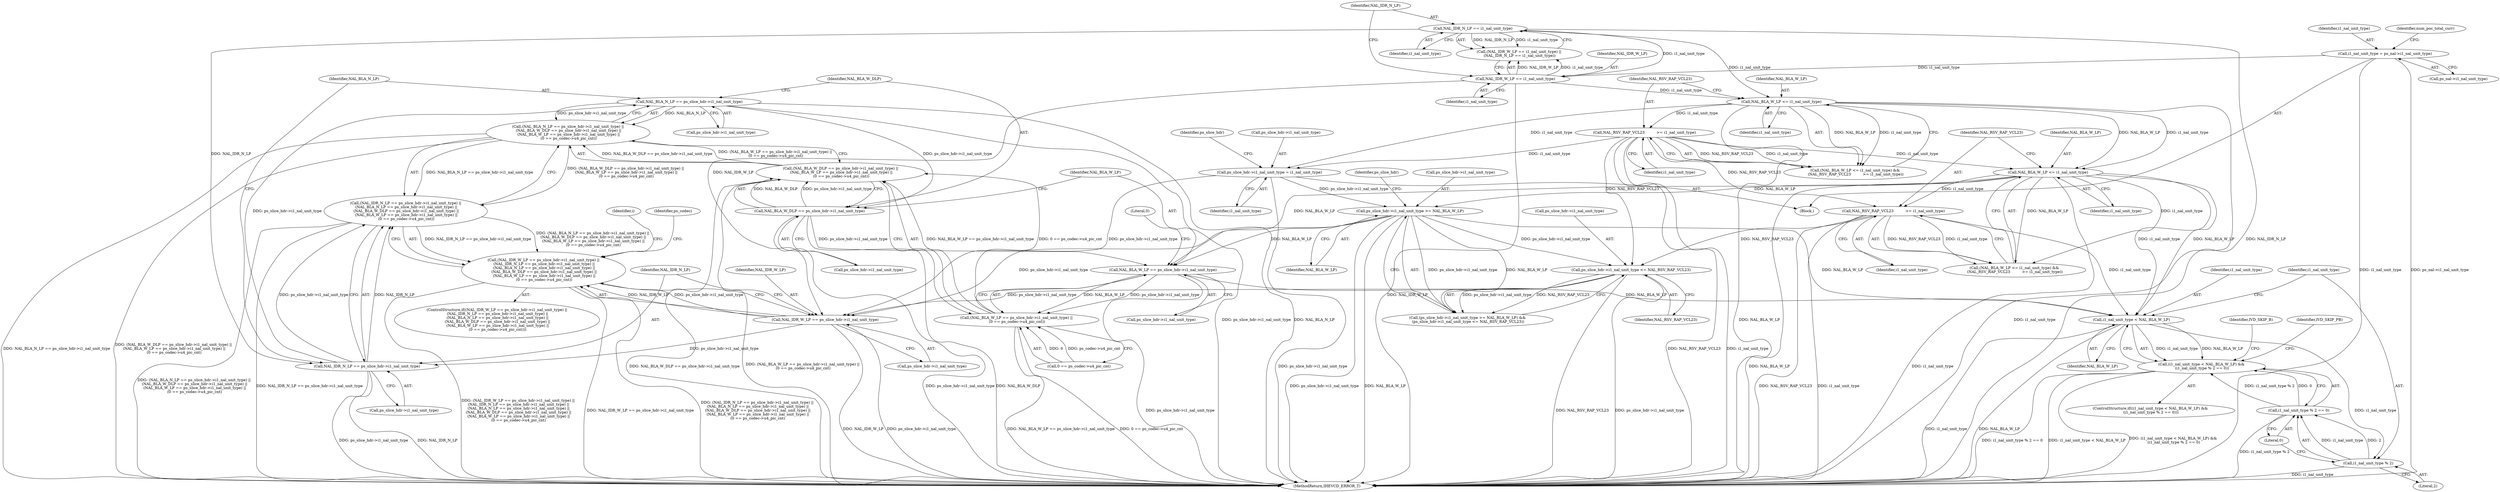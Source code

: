digraph "0_Android_a1424724a00d62ac5efa0e27953eed66850d662f@pointer" {
"1002042" [label="(Call,NAL_BLA_N_LP == ps_slice_hdr->i1_nal_unit_type)"];
"1002036" [label="(Call,NAL_IDR_N_LP == ps_slice_hdr->i1_nal_unit_type)"];
"1000187" [label="(Call,NAL_IDR_N_LP == i1_nal_unit_type)"];
"1000184" [label="(Call,NAL_IDR_W_LP == i1_nal_unit_type)"];
"1000163" [label="(Call,i1_nal_unit_type = ps_nal->i1_nal_unit_type)"];
"1002030" [label="(Call,NAL_IDR_W_LP == ps_slice_hdr->i1_nal_unit_type)"];
"1000603" [label="(Call,ps_slice_hdr->i1_nal_unit_type >= NAL_BLA_W_LP)"];
"1000472" [label="(Call,ps_slice_hdr->i1_nal_unit_type = i1_nal_unit_type)"];
"1000197" [label="(Call,NAL_BLA_W_LP <= i1_nal_unit_type)"];
"1000200" [label="(Call,NAL_RSV_RAP_VCL23          >= i1_nal_unit_type)"];
"1000494" [label="(Call,NAL_BLA_W_LP <= i1_nal_unit_type)"];
"1000608" [label="(Call,ps_slice_hdr->i1_nal_unit_type <= NAL_RSV_RAP_VCL23)"];
"1000497" [label="(Call,NAL_RSV_RAP_VCL23          >= i1_nal_unit_type)"];
"1002041" [label="(Call,(NAL_BLA_N_LP == ps_slice_hdr->i1_nal_unit_type) ||\n (NAL_BLA_W_DLP == ps_slice_hdr->i1_nal_unit_type) ||\n (NAL_BLA_W_LP == ps_slice_hdr->i1_nal_unit_type) ||\n (0 == ps_codec->u4_pic_cnt))"];
"1002035" [label="(Call,(NAL_IDR_N_LP == ps_slice_hdr->i1_nal_unit_type) ||\n (NAL_BLA_N_LP == ps_slice_hdr->i1_nal_unit_type) ||\n (NAL_BLA_W_DLP == ps_slice_hdr->i1_nal_unit_type) ||\n (NAL_BLA_W_LP == ps_slice_hdr->i1_nal_unit_type) ||\n (0 == ps_codec->u4_pic_cnt))"];
"1002029" [label="(Call,(NAL_IDR_W_LP == ps_slice_hdr->i1_nal_unit_type) ||\n (NAL_IDR_N_LP == ps_slice_hdr->i1_nal_unit_type) ||\n (NAL_BLA_N_LP == ps_slice_hdr->i1_nal_unit_type) ||\n (NAL_BLA_W_DLP == ps_slice_hdr->i1_nal_unit_type) ||\n (NAL_BLA_W_LP == ps_slice_hdr->i1_nal_unit_type) ||\n (0 == ps_codec->u4_pic_cnt))"];
"1002048" [label="(Call,NAL_BLA_W_DLP == ps_slice_hdr->i1_nal_unit_type)"];
"1002047" [label="(Call,(NAL_BLA_W_DLP == ps_slice_hdr->i1_nal_unit_type) ||\n (NAL_BLA_W_LP == ps_slice_hdr->i1_nal_unit_type) ||\n (0 == ps_codec->u4_pic_cnt))"];
"1002054" [label="(Call,NAL_BLA_W_LP == ps_slice_hdr->i1_nal_unit_type)"];
"1002053" [label="(Call,(NAL_BLA_W_LP == ps_slice_hdr->i1_nal_unit_type) ||\n (0 == ps_codec->u4_pic_cnt))"];
"1002572" [label="(Call,i1_nal_unit_type < NAL_BLA_W_LP)"];
"1002571" [label="(Call,(i1_nal_unit_type < NAL_BLA_W_LP) &&\n (i1_nal_unit_type % 2 == 0))"];
"1002576" [label="(Call,i1_nal_unit_type % 2)"];
"1002575" [label="(Call,i1_nal_unit_type % 2 == 0)"];
"1000602" [label="(Call,(ps_slice_hdr->i1_nal_unit_type >= NAL_BLA_W_LP) &&\n (ps_slice_hdr->i1_nal_unit_type <= NAL_RSV_RAP_VCL23))"];
"1000183" [label="(Call,(NAL_IDR_W_LP == i1_nal_unit_type) ||\n (NAL_IDR_N_LP == i1_nal_unit_type))"];
"1000198" [label="(Identifier,NAL_BLA_W_LP)"];
"1000185" [label="(Identifier,NAL_IDR_W_LP)"];
"1000163" [label="(Call,i1_nal_unit_type = ps_nal->i1_nal_unit_type)"];
"1000199" [label="(Identifier,i1_nal_unit_type)"];
"1000187" [label="(Call,NAL_IDR_N_LP == i1_nal_unit_type)"];
"1000604" [label="(Call,ps_slice_hdr->i1_nal_unit_type)"];
"1002571" [label="(Call,(i1_nal_unit_type < NAL_BLA_W_LP) &&\n (i1_nal_unit_type % 2 == 0))"];
"1002577" [label="(Identifier,i1_nal_unit_type)"];
"1000498" [label="(Identifier,NAL_RSV_RAP_VCL23)"];
"1002583" [label="(Identifier,IVD_SKIP_B)"];
"1002035" [label="(Call,(NAL_IDR_N_LP == ps_slice_hdr->i1_nal_unit_type) ||\n (NAL_BLA_N_LP == ps_slice_hdr->i1_nal_unit_type) ||\n (NAL_BLA_W_DLP == ps_slice_hdr->i1_nal_unit_type) ||\n (NAL_BLA_W_LP == ps_slice_hdr->i1_nal_unit_type) ||\n (0 == ps_codec->u4_pic_cnt))"];
"1000610" [label="(Identifier,ps_slice_hdr)"];
"1002043" [label="(Identifier,NAL_BLA_N_LP)"];
"1002576" [label="(Call,i1_nal_unit_type % 2)"];
"1000200" [label="(Call,NAL_RSV_RAP_VCL23          >= i1_nal_unit_type)"];
"1002060" [label="(Literal,0)"];
"1002606" [label="(MethodReturn,IHEVCD_ERROR_T)"];
"1000499" [label="(Identifier,i1_nal_unit_type)"];
"1002041" [label="(Call,(NAL_BLA_N_LP == ps_slice_hdr->i1_nal_unit_type) ||\n (NAL_BLA_W_DLP == ps_slice_hdr->i1_nal_unit_type) ||\n (NAL_BLA_W_LP == ps_slice_hdr->i1_nal_unit_type) ||\n (0 == ps_codec->u4_pic_cnt))"];
"1002042" [label="(Call,NAL_BLA_N_LP == ps_slice_hdr->i1_nal_unit_type)"];
"1000197" [label="(Call,NAL_BLA_W_LP <= i1_nal_unit_type)"];
"1002055" [label="(Identifier,NAL_BLA_W_LP)"];
"1002575" [label="(Call,i1_nal_unit_type % 2 == 0)"];
"1002592" [label="(Identifier,IVD_SKIP_PB)"];
"1002054" [label="(Call,NAL_BLA_W_LP == ps_slice_hdr->i1_nal_unit_type)"];
"1000495" [label="(Identifier,NAL_BLA_W_LP)"];
"1002197" [label="(Identifier,ps_codec)"];
"1000472" [label="(Call,ps_slice_hdr->i1_nal_unit_type = i1_nal_unit_type)"];
"1000609" [label="(Call,ps_slice_hdr->i1_nal_unit_type)"];
"1002036" [label="(Call,NAL_IDR_N_LP == ps_slice_hdr->i1_nal_unit_type)"];
"1002578" [label="(Literal,2)"];
"1002048" [label="(Call,NAL_BLA_W_DLP == ps_slice_hdr->i1_nal_unit_type)"];
"1000494" [label="(Call,NAL_BLA_W_LP <= i1_nal_unit_type)"];
"1000603" [label="(Call,ps_slice_hdr->i1_nal_unit_type >= NAL_BLA_W_LP)"];
"1000188" [label="(Identifier,NAL_IDR_N_LP)"];
"1002031" [label="(Identifier,NAL_IDR_W_LP)"];
"1002032" [label="(Call,ps_slice_hdr->i1_nal_unit_type)"];
"1002572" [label="(Call,i1_nal_unit_type < NAL_BLA_W_LP)"];
"1000608" [label="(Call,ps_slice_hdr->i1_nal_unit_type <= NAL_RSV_RAP_VCL23)"];
"1000493" [label="(Call,(NAL_BLA_W_LP <= i1_nal_unit_type) &&\n (NAL_RSV_RAP_VCL23          >= i1_nal_unit_type))"];
"1002047" [label="(Call,(NAL_BLA_W_DLP == ps_slice_hdr->i1_nal_unit_type) ||\n (NAL_BLA_W_LP == ps_slice_hdr->i1_nal_unit_type) ||\n (0 == ps_codec->u4_pic_cnt))"];
"1002028" [label="(ControlStructure,if((NAL_IDR_W_LP == ps_slice_hdr->i1_nal_unit_type) ||\n (NAL_IDR_N_LP == ps_slice_hdr->i1_nal_unit_type) ||\n (NAL_BLA_N_LP == ps_slice_hdr->i1_nal_unit_type) ||\n (NAL_BLA_W_DLP == ps_slice_hdr->i1_nal_unit_type) ||\n (NAL_BLA_W_LP == ps_slice_hdr->i1_nal_unit_type) ||\n (0 == ps_codec->u4_pic_cnt)))"];
"1000165" [label="(Call,ps_nal->i1_nal_unit_type)"];
"1000476" [label="(Identifier,i1_nal_unit_type)"];
"1002050" [label="(Call,ps_slice_hdr->i1_nal_unit_type)"];
"1002030" [label="(Call,NAL_IDR_W_LP == ps_slice_hdr->i1_nal_unit_type)"];
"1002049" [label="(Identifier,NAL_BLA_W_DLP)"];
"1000201" [label="(Identifier,NAL_RSV_RAP_VCL23)"];
"1000202" [label="(Identifier,i1_nal_unit_type)"];
"1002574" [label="(Identifier,NAL_BLA_W_LP)"];
"1000496" [label="(Identifier,i1_nal_unit_type)"];
"1000189" [label="(Identifier,i1_nal_unit_type)"];
"1002573" [label="(Identifier,i1_nal_unit_type)"];
"1002053" [label="(Call,(NAL_BLA_W_LP == ps_slice_hdr->i1_nal_unit_type) ||\n (0 == ps_codec->u4_pic_cnt))"];
"1000607" [label="(Identifier,NAL_BLA_W_LP)"];
"1000497" [label="(Call,NAL_RSV_RAP_VCL23          >= i1_nal_unit_type)"];
"1002579" [label="(Literal,0)"];
"1000612" [label="(Identifier,NAL_RSV_RAP_VCL23)"];
"1000170" [label="(Identifier,num_poc_total_curr)"];
"1002044" [label="(Call,ps_slice_hdr->i1_nal_unit_type)"];
"1000186" [label="(Identifier,i1_nal_unit_type)"];
"1002029" [label="(Call,(NAL_IDR_W_LP == ps_slice_hdr->i1_nal_unit_type) ||\n (NAL_IDR_N_LP == ps_slice_hdr->i1_nal_unit_type) ||\n (NAL_BLA_N_LP == ps_slice_hdr->i1_nal_unit_type) ||\n (NAL_BLA_W_DLP == ps_slice_hdr->i1_nal_unit_type) ||\n (NAL_BLA_W_LP == ps_slice_hdr->i1_nal_unit_type) ||\n (0 == ps_codec->u4_pic_cnt))"];
"1002067" [label="(Identifier,i)"];
"1000164" [label="(Identifier,i1_nal_unit_type)"];
"1002056" [label="(Call,ps_slice_hdr->i1_nal_unit_type)"];
"1002059" [label="(Call,0 == ps_codec->u4_pic_cnt)"];
"1000479" [label="(Identifier,ps_slice_hdr)"];
"1000473" [label="(Call,ps_slice_hdr->i1_nal_unit_type)"];
"1000196" [label="(Call,(NAL_BLA_W_LP <= i1_nal_unit_type) &&\n (NAL_RSV_RAP_VCL23          >= i1_nal_unit_type))"];
"1000132" [label="(Block,)"];
"1002038" [label="(Call,ps_slice_hdr->i1_nal_unit_type)"];
"1002570" [label="(ControlStructure,if((i1_nal_unit_type < NAL_BLA_W_LP) &&\n (i1_nal_unit_type % 2 == 0)))"];
"1002037" [label="(Identifier,NAL_IDR_N_LP)"];
"1000184" [label="(Call,NAL_IDR_W_LP == i1_nal_unit_type)"];
"1002042" -> "1002041"  [label="AST: "];
"1002042" -> "1002044"  [label="CFG: "];
"1002043" -> "1002042"  [label="AST: "];
"1002044" -> "1002042"  [label="AST: "];
"1002049" -> "1002042"  [label="CFG: "];
"1002041" -> "1002042"  [label="CFG: "];
"1002042" -> "1002606"  [label="DDG: ps_slice_hdr->i1_nal_unit_type"];
"1002042" -> "1002606"  [label="DDG: NAL_BLA_N_LP"];
"1002042" -> "1002041"  [label="DDG: NAL_BLA_N_LP"];
"1002042" -> "1002041"  [label="DDG: ps_slice_hdr->i1_nal_unit_type"];
"1002036" -> "1002042"  [label="DDG: ps_slice_hdr->i1_nal_unit_type"];
"1002042" -> "1002048"  [label="DDG: ps_slice_hdr->i1_nal_unit_type"];
"1002036" -> "1002035"  [label="AST: "];
"1002036" -> "1002038"  [label="CFG: "];
"1002037" -> "1002036"  [label="AST: "];
"1002038" -> "1002036"  [label="AST: "];
"1002043" -> "1002036"  [label="CFG: "];
"1002035" -> "1002036"  [label="CFG: "];
"1002036" -> "1002606"  [label="DDG: ps_slice_hdr->i1_nal_unit_type"];
"1002036" -> "1002606"  [label="DDG: NAL_IDR_N_LP"];
"1002036" -> "1002035"  [label="DDG: NAL_IDR_N_LP"];
"1002036" -> "1002035"  [label="DDG: ps_slice_hdr->i1_nal_unit_type"];
"1000187" -> "1002036"  [label="DDG: NAL_IDR_N_LP"];
"1002030" -> "1002036"  [label="DDG: ps_slice_hdr->i1_nal_unit_type"];
"1000187" -> "1000183"  [label="AST: "];
"1000187" -> "1000189"  [label="CFG: "];
"1000188" -> "1000187"  [label="AST: "];
"1000189" -> "1000187"  [label="AST: "];
"1000183" -> "1000187"  [label="CFG: "];
"1000187" -> "1002606"  [label="DDG: NAL_IDR_N_LP"];
"1000187" -> "1000183"  [label="DDG: NAL_IDR_N_LP"];
"1000187" -> "1000183"  [label="DDG: i1_nal_unit_type"];
"1000184" -> "1000187"  [label="DDG: i1_nal_unit_type"];
"1000187" -> "1000197"  [label="DDG: i1_nal_unit_type"];
"1000184" -> "1000183"  [label="AST: "];
"1000184" -> "1000186"  [label="CFG: "];
"1000185" -> "1000184"  [label="AST: "];
"1000186" -> "1000184"  [label="AST: "];
"1000188" -> "1000184"  [label="CFG: "];
"1000183" -> "1000184"  [label="CFG: "];
"1000184" -> "1002606"  [label="DDG: NAL_IDR_W_LP"];
"1000184" -> "1000183"  [label="DDG: NAL_IDR_W_LP"];
"1000184" -> "1000183"  [label="DDG: i1_nal_unit_type"];
"1000163" -> "1000184"  [label="DDG: i1_nal_unit_type"];
"1000184" -> "1000197"  [label="DDG: i1_nal_unit_type"];
"1000184" -> "1002030"  [label="DDG: NAL_IDR_W_LP"];
"1000163" -> "1000132"  [label="AST: "];
"1000163" -> "1000165"  [label="CFG: "];
"1000164" -> "1000163"  [label="AST: "];
"1000165" -> "1000163"  [label="AST: "];
"1000170" -> "1000163"  [label="CFG: "];
"1000163" -> "1002606"  [label="DDG: i1_nal_unit_type"];
"1000163" -> "1002606"  [label="DDG: ps_nal->i1_nal_unit_type"];
"1002030" -> "1002029"  [label="AST: "];
"1002030" -> "1002032"  [label="CFG: "];
"1002031" -> "1002030"  [label="AST: "];
"1002032" -> "1002030"  [label="AST: "];
"1002037" -> "1002030"  [label="CFG: "];
"1002029" -> "1002030"  [label="CFG: "];
"1002030" -> "1002606"  [label="DDG: ps_slice_hdr->i1_nal_unit_type"];
"1002030" -> "1002606"  [label="DDG: NAL_IDR_W_LP"];
"1002030" -> "1002029"  [label="DDG: NAL_IDR_W_LP"];
"1002030" -> "1002029"  [label="DDG: ps_slice_hdr->i1_nal_unit_type"];
"1000603" -> "1002030"  [label="DDG: ps_slice_hdr->i1_nal_unit_type"];
"1000472" -> "1002030"  [label="DDG: ps_slice_hdr->i1_nal_unit_type"];
"1000608" -> "1002030"  [label="DDG: ps_slice_hdr->i1_nal_unit_type"];
"1000603" -> "1000602"  [label="AST: "];
"1000603" -> "1000607"  [label="CFG: "];
"1000604" -> "1000603"  [label="AST: "];
"1000607" -> "1000603"  [label="AST: "];
"1000610" -> "1000603"  [label="CFG: "];
"1000602" -> "1000603"  [label="CFG: "];
"1000603" -> "1002606"  [label="DDG: NAL_BLA_W_LP"];
"1000603" -> "1002606"  [label="DDG: ps_slice_hdr->i1_nal_unit_type"];
"1000603" -> "1000602"  [label="DDG: ps_slice_hdr->i1_nal_unit_type"];
"1000603" -> "1000602"  [label="DDG: NAL_BLA_W_LP"];
"1000472" -> "1000603"  [label="DDG: ps_slice_hdr->i1_nal_unit_type"];
"1000494" -> "1000603"  [label="DDG: NAL_BLA_W_LP"];
"1000603" -> "1000608"  [label="DDG: ps_slice_hdr->i1_nal_unit_type"];
"1000603" -> "1002054"  [label="DDG: NAL_BLA_W_LP"];
"1000603" -> "1002572"  [label="DDG: NAL_BLA_W_LP"];
"1000472" -> "1000132"  [label="AST: "];
"1000472" -> "1000476"  [label="CFG: "];
"1000473" -> "1000472"  [label="AST: "];
"1000476" -> "1000472"  [label="AST: "];
"1000479" -> "1000472"  [label="CFG: "];
"1000472" -> "1002606"  [label="DDG: ps_slice_hdr->i1_nal_unit_type"];
"1000197" -> "1000472"  [label="DDG: i1_nal_unit_type"];
"1000200" -> "1000472"  [label="DDG: i1_nal_unit_type"];
"1000197" -> "1000196"  [label="AST: "];
"1000197" -> "1000199"  [label="CFG: "];
"1000198" -> "1000197"  [label="AST: "];
"1000199" -> "1000197"  [label="AST: "];
"1000201" -> "1000197"  [label="CFG: "];
"1000196" -> "1000197"  [label="CFG: "];
"1000197" -> "1002606"  [label="DDG: i1_nal_unit_type"];
"1000197" -> "1002606"  [label="DDG: NAL_BLA_W_LP"];
"1000197" -> "1000196"  [label="DDG: NAL_BLA_W_LP"];
"1000197" -> "1000196"  [label="DDG: i1_nal_unit_type"];
"1000197" -> "1000200"  [label="DDG: i1_nal_unit_type"];
"1000197" -> "1000494"  [label="DDG: NAL_BLA_W_LP"];
"1000197" -> "1000494"  [label="DDG: i1_nal_unit_type"];
"1000200" -> "1000196"  [label="AST: "];
"1000200" -> "1000202"  [label="CFG: "];
"1000201" -> "1000200"  [label="AST: "];
"1000202" -> "1000200"  [label="AST: "];
"1000196" -> "1000200"  [label="CFG: "];
"1000200" -> "1002606"  [label="DDG: NAL_RSV_RAP_VCL23"];
"1000200" -> "1002606"  [label="DDG: i1_nal_unit_type"];
"1000200" -> "1000196"  [label="DDG: NAL_RSV_RAP_VCL23"];
"1000200" -> "1000196"  [label="DDG: i1_nal_unit_type"];
"1000200" -> "1000494"  [label="DDG: i1_nal_unit_type"];
"1000200" -> "1000497"  [label="DDG: NAL_RSV_RAP_VCL23"];
"1000200" -> "1000608"  [label="DDG: NAL_RSV_RAP_VCL23"];
"1000494" -> "1000493"  [label="AST: "];
"1000494" -> "1000496"  [label="CFG: "];
"1000495" -> "1000494"  [label="AST: "];
"1000496" -> "1000494"  [label="AST: "];
"1000498" -> "1000494"  [label="CFG: "];
"1000493" -> "1000494"  [label="CFG: "];
"1000494" -> "1002606"  [label="DDG: i1_nal_unit_type"];
"1000494" -> "1002606"  [label="DDG: NAL_BLA_W_LP"];
"1000494" -> "1000493"  [label="DDG: NAL_BLA_W_LP"];
"1000494" -> "1000493"  [label="DDG: i1_nal_unit_type"];
"1000494" -> "1000497"  [label="DDG: i1_nal_unit_type"];
"1000494" -> "1002054"  [label="DDG: NAL_BLA_W_LP"];
"1000494" -> "1002572"  [label="DDG: i1_nal_unit_type"];
"1000494" -> "1002572"  [label="DDG: NAL_BLA_W_LP"];
"1000608" -> "1000602"  [label="AST: "];
"1000608" -> "1000612"  [label="CFG: "];
"1000609" -> "1000608"  [label="AST: "];
"1000612" -> "1000608"  [label="AST: "];
"1000602" -> "1000608"  [label="CFG: "];
"1000608" -> "1002606"  [label="DDG: ps_slice_hdr->i1_nal_unit_type"];
"1000608" -> "1002606"  [label="DDG: NAL_RSV_RAP_VCL23"];
"1000608" -> "1000602"  [label="DDG: ps_slice_hdr->i1_nal_unit_type"];
"1000608" -> "1000602"  [label="DDG: NAL_RSV_RAP_VCL23"];
"1000497" -> "1000608"  [label="DDG: NAL_RSV_RAP_VCL23"];
"1000497" -> "1000493"  [label="AST: "];
"1000497" -> "1000499"  [label="CFG: "];
"1000498" -> "1000497"  [label="AST: "];
"1000499" -> "1000497"  [label="AST: "];
"1000493" -> "1000497"  [label="CFG: "];
"1000497" -> "1002606"  [label="DDG: NAL_RSV_RAP_VCL23"];
"1000497" -> "1002606"  [label="DDG: i1_nal_unit_type"];
"1000497" -> "1000493"  [label="DDG: NAL_RSV_RAP_VCL23"];
"1000497" -> "1000493"  [label="DDG: i1_nal_unit_type"];
"1000497" -> "1002572"  [label="DDG: i1_nal_unit_type"];
"1002041" -> "1002035"  [label="AST: "];
"1002041" -> "1002047"  [label="CFG: "];
"1002047" -> "1002041"  [label="AST: "];
"1002035" -> "1002041"  [label="CFG: "];
"1002041" -> "1002606"  [label="DDG: NAL_BLA_N_LP == ps_slice_hdr->i1_nal_unit_type"];
"1002041" -> "1002606"  [label="DDG: (NAL_BLA_W_DLP == ps_slice_hdr->i1_nal_unit_type) ||\n (NAL_BLA_W_LP == ps_slice_hdr->i1_nal_unit_type) ||\n (0 == ps_codec->u4_pic_cnt)"];
"1002041" -> "1002035"  [label="DDG: NAL_BLA_N_LP == ps_slice_hdr->i1_nal_unit_type"];
"1002041" -> "1002035"  [label="DDG: (NAL_BLA_W_DLP == ps_slice_hdr->i1_nal_unit_type) ||\n (NAL_BLA_W_LP == ps_slice_hdr->i1_nal_unit_type) ||\n (0 == ps_codec->u4_pic_cnt)"];
"1002047" -> "1002041"  [label="DDG: NAL_BLA_W_DLP == ps_slice_hdr->i1_nal_unit_type"];
"1002047" -> "1002041"  [label="DDG: (NAL_BLA_W_LP == ps_slice_hdr->i1_nal_unit_type) ||\n (0 == ps_codec->u4_pic_cnt)"];
"1002035" -> "1002029"  [label="AST: "];
"1002029" -> "1002035"  [label="CFG: "];
"1002035" -> "1002606"  [label="DDG: (NAL_BLA_N_LP == ps_slice_hdr->i1_nal_unit_type) ||\n (NAL_BLA_W_DLP == ps_slice_hdr->i1_nal_unit_type) ||\n (NAL_BLA_W_LP == ps_slice_hdr->i1_nal_unit_type) ||\n (0 == ps_codec->u4_pic_cnt)"];
"1002035" -> "1002606"  [label="DDG: NAL_IDR_N_LP == ps_slice_hdr->i1_nal_unit_type"];
"1002035" -> "1002029"  [label="DDG: NAL_IDR_N_LP == ps_slice_hdr->i1_nal_unit_type"];
"1002035" -> "1002029"  [label="DDG: (NAL_BLA_N_LP == ps_slice_hdr->i1_nal_unit_type) ||\n (NAL_BLA_W_DLP == ps_slice_hdr->i1_nal_unit_type) ||\n (NAL_BLA_W_LP == ps_slice_hdr->i1_nal_unit_type) ||\n (0 == ps_codec->u4_pic_cnt)"];
"1002029" -> "1002028"  [label="AST: "];
"1002067" -> "1002029"  [label="CFG: "];
"1002197" -> "1002029"  [label="CFG: "];
"1002029" -> "1002606"  [label="DDG: (NAL_IDR_W_LP == ps_slice_hdr->i1_nal_unit_type) ||\n (NAL_IDR_N_LP == ps_slice_hdr->i1_nal_unit_type) ||\n (NAL_BLA_N_LP == ps_slice_hdr->i1_nal_unit_type) ||\n (NAL_BLA_W_DLP == ps_slice_hdr->i1_nal_unit_type) ||\n (NAL_BLA_W_LP == ps_slice_hdr->i1_nal_unit_type) ||\n (0 == ps_codec->u4_pic_cnt)"];
"1002029" -> "1002606"  [label="DDG: NAL_IDR_W_LP == ps_slice_hdr->i1_nal_unit_type"];
"1002029" -> "1002606"  [label="DDG: (NAL_IDR_N_LP == ps_slice_hdr->i1_nal_unit_type) ||\n (NAL_BLA_N_LP == ps_slice_hdr->i1_nal_unit_type) ||\n (NAL_BLA_W_DLP == ps_slice_hdr->i1_nal_unit_type) ||\n (NAL_BLA_W_LP == ps_slice_hdr->i1_nal_unit_type) ||\n (0 == ps_codec->u4_pic_cnt)"];
"1002048" -> "1002047"  [label="AST: "];
"1002048" -> "1002050"  [label="CFG: "];
"1002049" -> "1002048"  [label="AST: "];
"1002050" -> "1002048"  [label="AST: "];
"1002055" -> "1002048"  [label="CFG: "];
"1002047" -> "1002048"  [label="CFG: "];
"1002048" -> "1002606"  [label="DDG: NAL_BLA_W_DLP"];
"1002048" -> "1002606"  [label="DDG: ps_slice_hdr->i1_nal_unit_type"];
"1002048" -> "1002047"  [label="DDG: NAL_BLA_W_DLP"];
"1002048" -> "1002047"  [label="DDG: ps_slice_hdr->i1_nal_unit_type"];
"1002048" -> "1002054"  [label="DDG: ps_slice_hdr->i1_nal_unit_type"];
"1002047" -> "1002053"  [label="CFG: "];
"1002053" -> "1002047"  [label="AST: "];
"1002047" -> "1002606"  [label="DDG: NAL_BLA_W_DLP == ps_slice_hdr->i1_nal_unit_type"];
"1002047" -> "1002606"  [label="DDG: (NAL_BLA_W_LP == ps_slice_hdr->i1_nal_unit_type) ||\n (0 == ps_codec->u4_pic_cnt)"];
"1002053" -> "1002047"  [label="DDG: NAL_BLA_W_LP == ps_slice_hdr->i1_nal_unit_type"];
"1002053" -> "1002047"  [label="DDG: 0 == ps_codec->u4_pic_cnt"];
"1002054" -> "1002053"  [label="AST: "];
"1002054" -> "1002056"  [label="CFG: "];
"1002055" -> "1002054"  [label="AST: "];
"1002056" -> "1002054"  [label="AST: "];
"1002060" -> "1002054"  [label="CFG: "];
"1002053" -> "1002054"  [label="CFG: "];
"1002054" -> "1002606"  [label="DDG: ps_slice_hdr->i1_nal_unit_type"];
"1002054" -> "1002053"  [label="DDG: NAL_BLA_W_LP"];
"1002054" -> "1002053"  [label="DDG: ps_slice_hdr->i1_nal_unit_type"];
"1002054" -> "1002572"  [label="DDG: NAL_BLA_W_LP"];
"1002053" -> "1002059"  [label="CFG: "];
"1002059" -> "1002053"  [label="AST: "];
"1002053" -> "1002606"  [label="DDG: NAL_BLA_W_LP == ps_slice_hdr->i1_nal_unit_type"];
"1002053" -> "1002606"  [label="DDG: 0 == ps_codec->u4_pic_cnt"];
"1002059" -> "1002053"  [label="DDG: 0"];
"1002059" -> "1002053"  [label="DDG: ps_codec->u4_pic_cnt"];
"1002572" -> "1002571"  [label="AST: "];
"1002572" -> "1002574"  [label="CFG: "];
"1002573" -> "1002572"  [label="AST: "];
"1002574" -> "1002572"  [label="AST: "];
"1002577" -> "1002572"  [label="CFG: "];
"1002571" -> "1002572"  [label="CFG: "];
"1002572" -> "1002606"  [label="DDG: i1_nal_unit_type"];
"1002572" -> "1002606"  [label="DDG: NAL_BLA_W_LP"];
"1002572" -> "1002571"  [label="DDG: i1_nal_unit_type"];
"1002572" -> "1002571"  [label="DDG: NAL_BLA_W_LP"];
"1002572" -> "1002576"  [label="DDG: i1_nal_unit_type"];
"1002571" -> "1002570"  [label="AST: "];
"1002571" -> "1002575"  [label="CFG: "];
"1002575" -> "1002571"  [label="AST: "];
"1002583" -> "1002571"  [label="CFG: "];
"1002592" -> "1002571"  [label="CFG: "];
"1002571" -> "1002606"  [label="DDG: (i1_nal_unit_type < NAL_BLA_W_LP) &&\n (i1_nal_unit_type % 2 == 0)"];
"1002571" -> "1002606"  [label="DDG: i1_nal_unit_type % 2 == 0"];
"1002571" -> "1002606"  [label="DDG: i1_nal_unit_type < NAL_BLA_W_LP"];
"1002575" -> "1002571"  [label="DDG: i1_nal_unit_type % 2"];
"1002575" -> "1002571"  [label="DDG: 0"];
"1002576" -> "1002575"  [label="AST: "];
"1002576" -> "1002578"  [label="CFG: "];
"1002577" -> "1002576"  [label="AST: "];
"1002578" -> "1002576"  [label="AST: "];
"1002579" -> "1002576"  [label="CFG: "];
"1002576" -> "1002606"  [label="DDG: i1_nal_unit_type"];
"1002576" -> "1002575"  [label="DDG: i1_nal_unit_type"];
"1002576" -> "1002575"  [label="DDG: 2"];
"1002575" -> "1002579"  [label="CFG: "];
"1002579" -> "1002575"  [label="AST: "];
"1002575" -> "1002606"  [label="DDG: i1_nal_unit_type % 2"];
}
